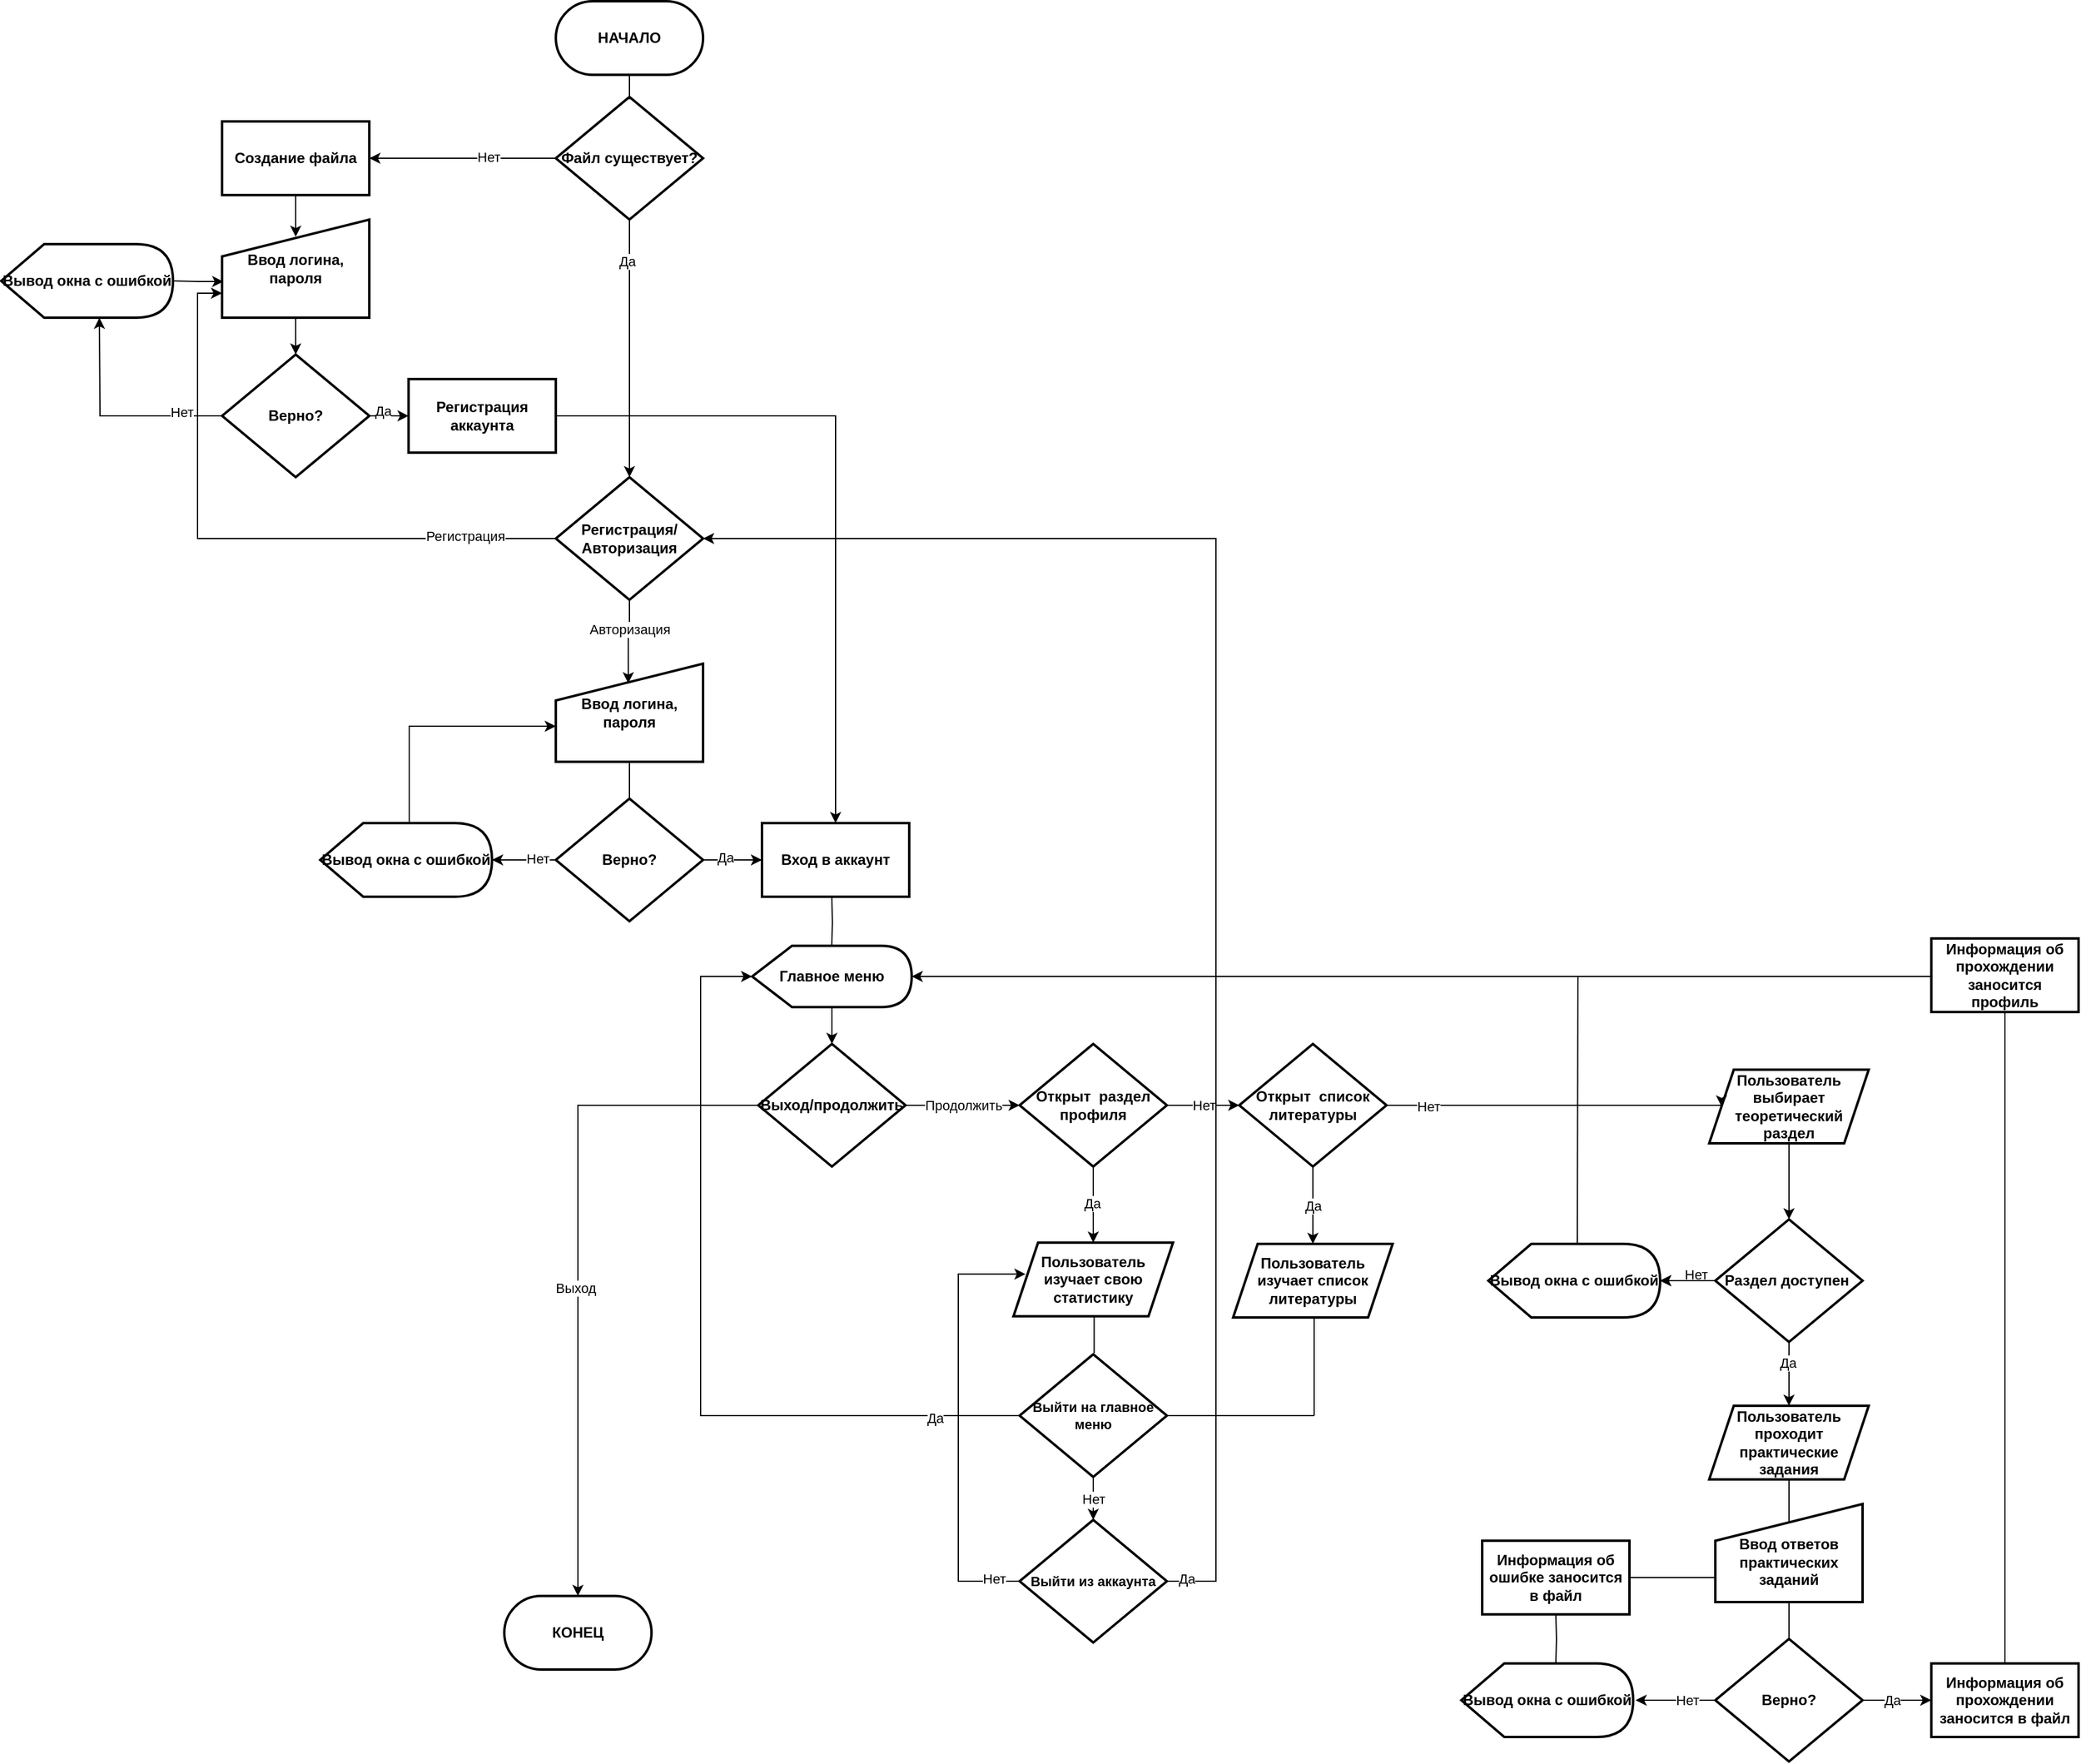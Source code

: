 <mxfile version="20.0.3" type="device"><diagram id="C5RBs43oDa-KdzZeNtuy" name="Page-1"><mxGraphModel dx="1619" dy="320" grid="1" gridSize="10" guides="1" tooltips="1" connect="1" arrows="1" fold="1" page="1" pageScale="1" pageWidth="1169" pageHeight="1654" math="0" shadow="0"><root><mxCell id="WIyWlLk6GJQsqaUBKTNV-0"/><mxCell id="WIyWlLk6GJQsqaUBKTNV-1" parent="WIyWlLk6GJQsqaUBKTNV-0"/><mxCell id="YVYm1b1ZMtZoOZqqxxiT-14" style="edgeStyle=orthogonalEdgeStyle;rounded=0;orthogonalLoop=1;jettySize=auto;html=1;entryX=0.5;entryY=0;entryDx=0;entryDy=0;fontStyle=1" parent="WIyWlLk6GJQsqaUBKTNV-1" source="YVYm1b1ZMtZoOZqqxxiT-1" target="YVYm1b1ZMtZoOZqqxxiT-7" edge="1"><mxGeometry relative="1" as="geometry"/></mxCell><mxCell id="YVYm1b1ZMtZoOZqqxxiT-67" value="Да" style="edgeLabel;html=1;align=center;verticalAlign=middle;resizable=0;points=[];" parent="YVYm1b1ZMtZoOZqqxxiT-14" vertex="1" connectable="0"><mxGeometry x="-0.669" y="-2" relative="1" as="geometry"><mxPoint y="-1" as="offset"/></mxGeometry></mxCell><mxCell id="YVYm1b1ZMtZoOZqqxxiT-15" style="edgeStyle=orthogonalEdgeStyle;rounded=0;orthogonalLoop=1;jettySize=auto;html=1;fontStyle=1" parent="WIyWlLk6GJQsqaUBKTNV-1" source="YVYm1b1ZMtZoOZqqxxiT-1" target="YVYm1b1ZMtZoOZqqxxiT-3" edge="1"><mxGeometry relative="1" as="geometry"/></mxCell><mxCell id="YVYm1b1ZMtZoOZqqxxiT-70" value="Нет" style="edgeLabel;html=1;align=center;verticalAlign=middle;resizable=0;points=[];" parent="YVYm1b1ZMtZoOZqqxxiT-15" vertex="1" connectable="0"><mxGeometry x="-0.278" y="-1" relative="1" as="geometry"><mxPoint as="offset"/></mxGeometry></mxCell><mxCell id="YVYm1b1ZMtZoOZqqxxiT-1" value="Файл существует?" style="rhombus;whiteSpace=wrap;html=1;strokeWidth=2;fontStyle=1" parent="WIyWlLk6GJQsqaUBKTNV-1" vertex="1"><mxGeometry x="392" y="88" width="120" height="100" as="geometry"/></mxCell><mxCell id="YVYm1b1ZMtZoOZqqxxiT-17" style="edgeStyle=orthogonalEdgeStyle;rounded=0;orthogonalLoop=1;jettySize=auto;html=1;endArrow=none;endFill=0;fontStyle=1" parent="WIyWlLk6GJQsqaUBKTNV-1" source="YVYm1b1ZMtZoOZqqxxiT-3" edge="1"><mxGeometry relative="1" as="geometry"><mxPoint x="180" y="190" as="targetPoint"/></mxGeometry></mxCell><mxCell id="YVYm1b1ZMtZoOZqqxxiT-3" value="&lt;div&gt;Создание файла&lt;/div&gt;" style="rounded=0;whiteSpace=wrap;html=1;strokeWidth=2;fontStyle=1" parent="WIyWlLk6GJQsqaUBKTNV-1" vertex="1"><mxGeometry x="120" y="108" width="120" height="60" as="geometry"/></mxCell><mxCell id="KTK_B3BRGjCF4ei83WkS-2" style="edgeStyle=orthogonalEdgeStyle;rounded=0;orthogonalLoop=1;jettySize=auto;html=1;exitX=0.5;exitY=1;exitDx=0;exitDy=0;entryX=0.5;entryY=0;entryDx=0;entryDy=0;" parent="WIyWlLk6GJQsqaUBKTNV-1" source="YVYm1b1ZMtZoOZqqxxiT-4" target="YVYm1b1ZMtZoOZqqxxiT-5" edge="1"><mxGeometry relative="1" as="geometry"/></mxCell><mxCell id="YVYm1b1ZMtZoOZqqxxiT-4" value="&lt;div&gt;Ввод логина, пароля&lt;/div&gt;" style="shape=manualInput;whiteSpace=wrap;html=1;strokeWidth=2;fontStyle=1" parent="WIyWlLk6GJQsqaUBKTNV-1" vertex="1"><mxGeometry x="120" y="188" width="120" height="80" as="geometry"/></mxCell><mxCell id="YVYm1b1ZMtZoOZqqxxiT-18" style="edgeStyle=orthogonalEdgeStyle;rounded=0;orthogonalLoop=1;jettySize=auto;html=1;endArrow=classic;endFill=1;fontStyle=1" parent="WIyWlLk6GJQsqaUBKTNV-1" source="YVYm1b1ZMtZoOZqqxxiT-5" target="YVYm1b1ZMtZoOZqqxxiT-10" edge="1"><mxGeometry relative="1" as="geometry"><Array as="points"><mxPoint x="250" y="348"/><mxPoint x="250" y="348"/></Array></mxGeometry></mxCell><mxCell id="YVYm1b1ZMtZoOZqqxxiT-68" value="Да" style="edgeLabel;html=1;align=center;verticalAlign=middle;resizable=0;points=[];" parent="YVYm1b1ZMtZoOZqqxxiT-18" vertex="1" connectable="0"><mxGeometry x="-0.299" relative="1" as="geometry"><mxPoint y="-4" as="offset"/></mxGeometry></mxCell><mxCell id="KTK_B3BRGjCF4ei83WkS-6" style="edgeStyle=orthogonalEdgeStyle;rounded=0;orthogonalLoop=1;jettySize=auto;html=1;exitX=0;exitY=0.5;exitDx=0;exitDy=0;entryX=0.5;entryY=1;entryDx=0;entryDy=0;" parent="WIyWlLk6GJQsqaUBKTNV-1" source="YVYm1b1ZMtZoOZqqxxiT-5" edge="1"><mxGeometry relative="1" as="geometry"><mxPoint x="20" y="268.0" as="targetPoint"/></mxGeometry></mxCell><mxCell id="YVYm1b1ZMtZoOZqqxxiT-5" value="&lt;div&gt;Верно?&lt;/div&gt;" style="rhombus;whiteSpace=wrap;html=1;strokeWidth=2;fontStyle=1" parent="WIyWlLk6GJQsqaUBKTNV-1" vertex="1"><mxGeometry x="120" y="298" width="120" height="100" as="geometry"/></mxCell><mxCell id="YVYm1b1ZMtZoOZqqxxiT-6" value="Вход в аккаунт" style="rounded=0;whiteSpace=wrap;html=1;strokeWidth=2;fontStyle=1" parent="WIyWlLk6GJQsqaUBKTNV-1" vertex="1"><mxGeometry x="560" y="680" width="120" height="60" as="geometry"/></mxCell><mxCell id="YVYm1b1ZMtZoOZqqxxiT-21" style="edgeStyle=orthogonalEdgeStyle;rounded=0;orthogonalLoop=1;jettySize=auto;html=1;endArrow=classic;endFill=1;fontStyle=1;entryX=0.492;entryY=0.2;entryDx=0;entryDy=0;entryPerimeter=0;" parent="WIyWlLk6GJQsqaUBKTNV-1" source="YVYm1b1ZMtZoOZqqxxiT-7" target="YVYm1b1ZMtZoOZqqxxiT-8" edge="1"><mxGeometry relative="1" as="geometry"/></mxCell><mxCell id="YVYm1b1ZMtZoOZqqxxiT-65" value="Авторизация" style="edgeLabel;html=1;align=center;verticalAlign=middle;resizable=0;points=[];" parent="YVYm1b1ZMtZoOZqqxxiT-21" vertex="1" connectable="0"><mxGeometry x="-0.302" relative="1" as="geometry"><mxPoint as="offset"/></mxGeometry></mxCell><mxCell id="KTK_B3BRGjCF4ei83WkS-11" style="edgeStyle=orthogonalEdgeStyle;rounded=0;orthogonalLoop=1;jettySize=auto;html=1;exitX=0;exitY=0.5;exitDx=0;exitDy=0;entryX=0;entryY=0.75;entryDx=0;entryDy=0;" parent="WIyWlLk6GJQsqaUBKTNV-1" source="YVYm1b1ZMtZoOZqqxxiT-7" target="YVYm1b1ZMtZoOZqqxxiT-4" edge="1"><mxGeometry relative="1" as="geometry"/></mxCell><mxCell id="YVYm1b1ZMtZoOZqqxxiT-7" value="&lt;div&gt;Регистрация/&lt;/div&gt;&lt;div&gt;Авторизация&lt;/div&gt;" style="rhombus;whiteSpace=wrap;html=1;strokeWidth=2;fontStyle=1" parent="WIyWlLk6GJQsqaUBKTNV-1" vertex="1"><mxGeometry x="392" y="398" width="120" height="100" as="geometry"/></mxCell><mxCell id="YVYm1b1ZMtZoOZqqxxiT-23" style="edgeStyle=orthogonalEdgeStyle;rounded=0;orthogonalLoop=1;jettySize=auto;html=1;endArrow=none;endFill=0;fontStyle=1" parent="WIyWlLk6GJQsqaUBKTNV-1" source="YVYm1b1ZMtZoOZqqxxiT-8" target="YVYm1b1ZMtZoOZqqxxiT-9" edge="1"><mxGeometry relative="1" as="geometry"/></mxCell><mxCell id="YVYm1b1ZMtZoOZqqxxiT-8" value="&lt;div&gt;Ввод логина, пароля&lt;/div&gt;" style="shape=manualInput;whiteSpace=wrap;html=1;strokeWidth=2;fontStyle=1" parent="WIyWlLk6GJQsqaUBKTNV-1" vertex="1"><mxGeometry x="392" y="550" width="120" height="80" as="geometry"/></mxCell><mxCell id="YVYm1b1ZMtZoOZqqxxiT-24" style="edgeStyle=orthogonalEdgeStyle;rounded=0;orthogonalLoop=1;jettySize=auto;html=1;endArrow=classic;endFill=1;fontStyle=1;entryX=1;entryY=0.5;entryDx=0;entryDy=0;" parent="WIyWlLk6GJQsqaUBKTNV-1" source="YVYm1b1ZMtZoOZqqxxiT-9" edge="1"><mxGeometry relative="1" as="geometry"><mxPoint x="340" y="710" as="targetPoint"/><Array as="points"><mxPoint x="350" y="710"/><mxPoint x="350" y="710"/></Array></mxGeometry></mxCell><mxCell id="YVYm1b1ZMtZoOZqqxxiT-64" value="Нет" style="edgeLabel;html=1;align=center;verticalAlign=middle;resizable=0;points=[];" parent="YVYm1b1ZMtZoOZqqxxiT-24" vertex="1" connectable="0"><mxGeometry x="-0.773" y="-1" relative="1" as="geometry"><mxPoint x="-9" as="offset"/></mxGeometry></mxCell><mxCell id="YVYm1b1ZMtZoOZqqxxiT-25" style="edgeStyle=orthogonalEdgeStyle;rounded=0;orthogonalLoop=1;jettySize=auto;html=1;endArrow=classic;endFill=1;fontStyle=1" parent="WIyWlLk6GJQsqaUBKTNV-1" source="YVYm1b1ZMtZoOZqqxxiT-9" target="YVYm1b1ZMtZoOZqqxxiT-6" edge="1"><mxGeometry relative="1" as="geometry"/></mxCell><mxCell id="YVYm1b1ZMtZoOZqqxxiT-63" value="Да" style="edgeLabel;html=1;align=center;verticalAlign=middle;resizable=0;points=[];" parent="YVYm1b1ZMtZoOZqqxxiT-25" vertex="1" connectable="0"><mxGeometry x="-0.262" y="2" relative="1" as="geometry"><mxPoint as="offset"/></mxGeometry></mxCell><mxCell id="YVYm1b1ZMtZoOZqqxxiT-9" value="&lt;div&gt;Верно?&lt;/div&gt;" style="rhombus;whiteSpace=wrap;html=1;strokeWidth=2;fontStyle=1" parent="WIyWlLk6GJQsqaUBKTNV-1" vertex="1"><mxGeometry x="392" y="660" width="120" height="100" as="geometry"/></mxCell><mxCell id="KTK_B3BRGjCF4ei83WkS-15" style="edgeStyle=orthogonalEdgeStyle;rounded=0;orthogonalLoop=1;jettySize=auto;html=1;exitX=1;exitY=0.5;exitDx=0;exitDy=0;entryX=0.5;entryY=0;entryDx=0;entryDy=0;" parent="WIyWlLk6GJQsqaUBKTNV-1" source="YVYm1b1ZMtZoOZqqxxiT-10" target="YVYm1b1ZMtZoOZqqxxiT-6" edge="1"><mxGeometry relative="1" as="geometry"/></mxCell><mxCell id="YVYm1b1ZMtZoOZqqxxiT-10" value="&lt;div&gt;Регистрация аккаунта&lt;/div&gt;" style="rounded=0;whiteSpace=wrap;html=1;strokeWidth=2;fontStyle=1" parent="WIyWlLk6GJQsqaUBKTNV-1" vertex="1"><mxGeometry x="272" y="318" width="120" height="60" as="geometry"/></mxCell><mxCell id="YVYm1b1ZMtZoOZqqxxiT-27" style="edgeStyle=none;rounded=0;orthogonalLoop=1;jettySize=auto;html=1;entryX=0.5;entryY=0;entryDx=0;entryDy=0;endArrow=none;endFill=0;fontStyle=1" parent="WIyWlLk6GJQsqaUBKTNV-1" source="YVYm1b1ZMtZoOZqqxxiT-11" target="YVYm1b1ZMtZoOZqqxxiT-12" edge="1"><mxGeometry relative="1" as="geometry"/></mxCell><mxCell id="KTK_B3BRGjCF4ei83WkS-16" value="" style="edgeStyle=orthogonalEdgeStyle;rounded=0;orthogonalLoop=1;jettySize=auto;html=1;" parent="WIyWlLk6GJQsqaUBKTNV-1" source="YVYm1b1ZMtZoOZqqxxiT-11" target="YVYm1b1ZMtZoOZqqxxiT-12" edge="1"><mxGeometry relative="1" as="geometry"/></mxCell><mxCell id="YVYm1b1ZMtZoOZqqxxiT-11" value="&lt;div&gt;Главное меню&lt;/div&gt;" style="shape=display;whiteSpace=wrap;html=1;strokeWidth=2;fontStyle=1" parent="WIyWlLk6GJQsqaUBKTNV-1" vertex="1"><mxGeometry x="552" y="780" width="130" height="50" as="geometry"/></mxCell><mxCell id="YVYm1b1ZMtZoOZqqxxiT-57" style="edgeStyle=orthogonalEdgeStyle;rounded=0;orthogonalLoop=1;jettySize=auto;html=1;endArrow=classic;endFill=1;fontStyle=1" parent="WIyWlLk6GJQsqaUBKTNV-1" source="YVYm1b1ZMtZoOZqqxxiT-12" target="YVYm1b1ZMtZoOZqqxxiT-54" edge="1"><mxGeometry relative="1" as="geometry"/></mxCell><mxCell id="mgGoB5hbopidkz6r_Nkw-17" value="Выход" style="edgeLabel;html=1;align=center;verticalAlign=middle;resizable=0;points=[];" vertex="1" connectable="0" parent="YVYm1b1ZMtZoOZqqxxiT-57"><mxGeometry x="0.082" y="-2" relative="1" as="geometry"><mxPoint as="offset"/></mxGeometry></mxCell><mxCell id="mgGoB5hbopidkz6r_Nkw-1" value="Продолжить" style="edgeStyle=orthogonalEdgeStyle;rounded=0;orthogonalLoop=1;jettySize=auto;html=1;exitX=1;exitY=0.5;exitDx=0;exitDy=0;entryX=0;entryY=0.5;entryDx=0;entryDy=0;" edge="1" parent="WIyWlLk6GJQsqaUBKTNV-1" source="YVYm1b1ZMtZoOZqqxxiT-12" target="mgGoB5hbopidkz6r_Nkw-0"><mxGeometry relative="1" as="geometry"/></mxCell><mxCell id="YVYm1b1ZMtZoOZqqxxiT-12" value="&lt;div&gt;Выход/продолжить&lt;/div&gt;" style="rhombus;whiteSpace=wrap;html=1;strokeWidth=2;fontStyle=1" parent="WIyWlLk6GJQsqaUBKTNV-1" vertex="1"><mxGeometry x="557" y="860" width="120" height="100" as="geometry"/></mxCell><mxCell id="KTK_B3BRGjCF4ei83WkS-28" style="edgeStyle=orthogonalEdgeStyle;rounded=0;orthogonalLoop=1;jettySize=auto;html=1;exitX=0.5;exitY=1;exitDx=0;exitDy=0;entryX=0.5;entryY=0;entryDx=0;entryDy=0;" parent="WIyWlLk6GJQsqaUBKTNV-1" source="YVYm1b1ZMtZoOZqqxxiT-28" target="KTK_B3BRGjCF4ei83WkS-27" edge="1"><mxGeometry relative="1" as="geometry"/></mxCell><mxCell id="YVYm1b1ZMtZoOZqqxxiT-28" value="Пользователь выбирает теоретический раздел" style="shape=parallelogram;perimeter=parallelogramPerimeter;whiteSpace=wrap;html=1;fixedSize=1;strokeWidth=2;fontStyle=1" parent="WIyWlLk6GJQsqaUBKTNV-1" vertex="1"><mxGeometry x="1332" y="881" width="130" height="60" as="geometry"/></mxCell><mxCell id="YVYm1b1ZMtZoOZqqxxiT-29" value="Пользователь проходит практические задания" style="shape=parallelogram;perimeter=parallelogramPerimeter;whiteSpace=wrap;html=1;fixedSize=1;strokeWidth=2;fontStyle=1" parent="WIyWlLk6GJQsqaUBKTNV-1" vertex="1"><mxGeometry x="1332" y="1155" width="130" height="60" as="geometry"/></mxCell><mxCell id="YVYm1b1ZMtZoOZqqxxiT-39" style="edgeStyle=orthogonalEdgeStyle;rounded=0;orthogonalLoop=1;jettySize=auto;html=1;endArrow=none;endFill=0;fontStyle=1" parent="WIyWlLk6GJQsqaUBKTNV-1" source="YVYm1b1ZMtZoOZqqxxiT-30" target="YVYm1b1ZMtZoOZqqxxiT-31" edge="1"><mxGeometry relative="1" as="geometry"/></mxCell><mxCell id="YVYm1b1ZMtZoOZqqxxiT-30" value="&lt;div&gt;&lt;br&gt;&lt;/div&gt;&lt;div&gt;Ввод ответов практических заданий&lt;/div&gt;" style="shape=manualInput;whiteSpace=wrap;html=1;strokeWidth=2;fontStyle=1" parent="WIyWlLk6GJQsqaUBKTNV-1" vertex="1"><mxGeometry x="1337" y="1235" width="120" height="80" as="geometry"/></mxCell><mxCell id="YVYm1b1ZMtZoOZqqxxiT-38" style="edgeStyle=orthogonalEdgeStyle;rounded=0;orthogonalLoop=1;jettySize=auto;html=1;endArrow=classic;endFill=1;fontStyle=1" parent="WIyWlLk6GJQsqaUBKTNV-1" source="YVYm1b1ZMtZoOZqqxxiT-31" edge="1"><mxGeometry relative="1" as="geometry"><mxPoint x="1272" y="1395.0" as="targetPoint"/></mxGeometry></mxCell><mxCell id="YVYm1b1ZMtZoOZqqxxiT-71" value="Нет" style="edgeLabel;html=1;align=center;verticalAlign=middle;resizable=0;points=[];" parent="YVYm1b1ZMtZoOZqqxxiT-38" vertex="1" connectable="0"><mxGeometry x="-0.292" relative="1" as="geometry"><mxPoint as="offset"/></mxGeometry></mxCell><mxCell id="KTK_B3BRGjCF4ei83WkS-24" style="edgeStyle=orthogonalEdgeStyle;rounded=0;orthogonalLoop=1;jettySize=auto;html=1;exitX=1;exitY=0.5;exitDx=0;exitDy=0;entryX=0;entryY=0.5;entryDx=0;entryDy=0;" parent="WIyWlLk6GJQsqaUBKTNV-1" source="YVYm1b1ZMtZoOZqqxxiT-31" target="YVYm1b1ZMtZoOZqqxxiT-46" edge="1"><mxGeometry relative="1" as="geometry"/></mxCell><mxCell id="YVYm1b1ZMtZoOZqqxxiT-31" value="&lt;div&gt;Верно?&lt;/div&gt;" style="rhombus;whiteSpace=wrap;html=1;strokeWidth=2;fontStyle=1" parent="WIyWlLk6GJQsqaUBKTNV-1" vertex="1"><mxGeometry x="1337" y="1345" width="120" height="100" as="geometry"/></mxCell><mxCell id="YVYm1b1ZMtZoOZqqxxiT-44" style="edgeStyle=orthogonalEdgeStyle;rounded=0;orthogonalLoop=1;jettySize=auto;html=1;entryX=0.5;entryY=1;entryDx=0;entryDy=0;endArrow=none;endFill=0;fontStyle=1" parent="WIyWlLk6GJQsqaUBKTNV-1" target="YVYm1b1ZMtZoOZqqxxiT-43" edge="1"><mxGeometry relative="1" as="geometry"><mxPoint x="1207" y="1365.0" as="sourcePoint"/></mxGeometry></mxCell><mxCell id="YVYm1b1ZMtZoOZqqxxiT-45" style="edgeStyle=orthogonalEdgeStyle;rounded=0;orthogonalLoop=1;jettySize=auto;html=1;entryX=0;entryY=0.75;entryDx=0;entryDy=0;endArrow=none;endFill=0;fontStyle=1" parent="WIyWlLk6GJQsqaUBKTNV-1" source="YVYm1b1ZMtZoOZqqxxiT-43" target="YVYm1b1ZMtZoOZqqxxiT-30" edge="1"><mxGeometry relative="1" as="geometry"/></mxCell><mxCell id="YVYm1b1ZMtZoOZqqxxiT-43" value="Информация об ошибке заносится в файл" style="rounded=0;whiteSpace=wrap;html=1;strokeWidth=2;fontStyle=1" parent="WIyWlLk6GJQsqaUBKTNV-1" vertex="1"><mxGeometry x="1147" y="1265" width="120" height="60" as="geometry"/></mxCell><mxCell id="KTK_B3BRGjCF4ei83WkS-26" style="edgeStyle=orthogonalEdgeStyle;rounded=0;orthogonalLoop=1;jettySize=auto;html=1;exitX=0.5;exitY=0;exitDx=0;exitDy=0;entryX=1;entryY=0.5;entryDx=0;entryDy=0;entryPerimeter=0;" parent="WIyWlLk6GJQsqaUBKTNV-1" source="YVYm1b1ZMtZoOZqqxxiT-46" target="YVYm1b1ZMtZoOZqqxxiT-11" edge="1"><mxGeometry relative="1" as="geometry"/></mxCell><mxCell id="YVYm1b1ZMtZoOZqqxxiT-46" value="Информация об прохождении заносится в файл" style="rounded=0;whiteSpace=wrap;html=1;strokeWidth=2;fontStyle=1" parent="WIyWlLk6GJQsqaUBKTNV-1" vertex="1"><mxGeometry x="1513" y="1365" width="120" height="60" as="geometry"/></mxCell><mxCell id="YVYm1b1ZMtZoOZqqxxiT-54" value="КОНЕЦ" style="rounded=1;whiteSpace=wrap;html=1;strokeWidth=2;arcSize=50;fontStyle=1" parent="WIyWlLk6GJQsqaUBKTNV-1" vertex="1"><mxGeometry x="350" y="1310" width="120" height="60" as="geometry"/></mxCell><mxCell id="YVYm1b1ZMtZoOZqqxxiT-56" style="edgeStyle=orthogonalEdgeStyle;rounded=0;orthogonalLoop=1;jettySize=auto;html=1;entryX=0.5;entryY=0;entryDx=0;entryDy=0;endArrow=none;endFill=0;fontStyle=1" parent="WIyWlLk6GJQsqaUBKTNV-1" source="YVYm1b1ZMtZoOZqqxxiT-55" target="YVYm1b1ZMtZoOZqqxxiT-1" edge="1"><mxGeometry relative="1" as="geometry"/></mxCell><mxCell id="YVYm1b1ZMtZoOZqqxxiT-55" value="НАЧАЛО" style="rounded=1;whiteSpace=wrap;html=1;strokeWidth=2;arcSize=50;fontStyle=1" parent="WIyWlLk6GJQsqaUBKTNV-1" vertex="1"><mxGeometry x="392" y="10" width="120" height="60" as="geometry"/></mxCell><mxCell id="KTK_B3BRGjCF4ei83WkS-3" style="edgeStyle=orthogonalEdgeStyle;rounded=0;orthogonalLoop=1;jettySize=auto;html=1;exitX=0;exitY=0;exitDx=72.5;exitDy=0;entryX=0;entryY=0.638;entryDx=0;entryDy=0;entryPerimeter=0;exitPerimeter=0;" parent="WIyWlLk6GJQsqaUBKTNV-1" source="KTK_B3BRGjCF4ei83WkS-18" target="YVYm1b1ZMtZoOZqqxxiT-8" edge="1"><mxGeometry relative="1" as="geometry"><mxPoint x="280" y="680" as="sourcePoint"/></mxGeometry></mxCell><mxCell id="KTK_B3BRGjCF4ei83WkS-1" style="edgeStyle=orthogonalEdgeStyle;rounded=0;orthogonalLoop=1;jettySize=auto;html=1;exitX=0.5;exitY=0;exitDx=0;exitDy=0;entryX=0.5;entryY=0.175;entryDx=0;entryDy=0;entryPerimeter=0;" parent="WIyWlLk6GJQsqaUBKTNV-1" source="YVYm1b1ZMtZoOZqqxxiT-4" target="YVYm1b1ZMtZoOZqqxxiT-4" edge="1"><mxGeometry relative="1" as="geometry"/></mxCell><mxCell id="KTK_B3BRGjCF4ei83WkS-10" style="edgeStyle=orthogonalEdgeStyle;rounded=0;orthogonalLoop=1;jettySize=auto;html=1;exitX=1;exitY=0.5;exitDx=0;exitDy=0;entryX=0.008;entryY=0.632;entryDx=0;entryDy=0;entryPerimeter=0;" parent="WIyWlLk6GJQsqaUBKTNV-1" target="YVYm1b1ZMtZoOZqqxxiT-4" edge="1"><mxGeometry relative="1" as="geometry"><mxPoint x="80" y="238" as="sourcePoint"/></mxGeometry></mxCell><mxCell id="KTK_B3BRGjCF4ei83WkS-7" value="Нет" style="edgeLabel;html=1;align=center;verticalAlign=middle;resizable=0;points=[];" parent="WIyWlLk6GJQsqaUBKTNV-1" vertex="1" connectable="0"><mxGeometry x="261" y="358" as="geometry"><mxPoint x="-174" y="-13" as="offset"/></mxGeometry></mxCell><mxCell id="KTK_B3BRGjCF4ei83WkS-12" value="Регистрация" style="edgeLabel;html=1;align=center;verticalAlign=middle;resizable=0;points=[];" parent="WIyWlLk6GJQsqaUBKTNV-1" vertex="1" connectable="0"><mxGeometry x="319.999" y="352.0" as="geometry"><mxPoint x="-2" y="94" as="offset"/></mxGeometry></mxCell><mxCell id="KTK_B3BRGjCF4ei83WkS-14" style="edgeStyle=orthogonalEdgeStyle;rounded=0;orthogonalLoop=1;jettySize=auto;html=1;endArrow=none;endFill=0;fontStyle=1;entryX=0.5;entryY=0.179;entryDx=0;entryDy=0;entryPerimeter=0;exitX=0.5;exitY=1;exitDx=0;exitDy=0;" parent="WIyWlLk6GJQsqaUBKTNV-1" source="YVYm1b1ZMtZoOZqqxxiT-29" target="YVYm1b1ZMtZoOZqqxxiT-30" edge="1"><mxGeometry relative="1" as="geometry"><mxPoint x="1396.83" y="1085" as="sourcePoint"/><mxPoint x="1396.83" y="1115" as="targetPoint"/></mxGeometry></mxCell><mxCell id="KTK_B3BRGjCF4ei83WkS-17" style="edgeStyle=orthogonalEdgeStyle;rounded=0;orthogonalLoop=1;jettySize=auto;html=1;endArrow=none;endFill=0;fontStyle=1;entryX=0.499;entryY=0;entryDx=0;entryDy=0;entryPerimeter=0;" parent="WIyWlLk6GJQsqaUBKTNV-1" target="YVYm1b1ZMtZoOZqqxxiT-11" edge="1"><mxGeometry relative="1" as="geometry"><mxPoint x="616.92" y="740" as="sourcePoint"/><mxPoint x="616.92" y="770.0" as="targetPoint"/></mxGeometry></mxCell><mxCell id="KTK_B3BRGjCF4ei83WkS-18" value="&lt;div&gt;Вывод окна с ошибкой&lt;/div&gt;" style="shape=display;whiteSpace=wrap;html=1;strokeWidth=2;fontStyle=1" parent="WIyWlLk6GJQsqaUBKTNV-1" vertex="1"><mxGeometry x="200" y="680" width="140" height="60" as="geometry"/></mxCell><mxCell id="KTK_B3BRGjCF4ei83WkS-19" value="&lt;div&gt;Вывод окна с ошибкой&lt;/div&gt;" style="shape=display;whiteSpace=wrap;html=1;strokeWidth=2;fontStyle=1" parent="WIyWlLk6GJQsqaUBKTNV-1" vertex="1"><mxGeometry x="-60" y="208" width="140" height="60" as="geometry"/></mxCell><mxCell id="KTK_B3BRGjCF4ei83WkS-20" value="&lt;div&gt;Вывод окна с ошибкой&lt;/div&gt;" style="shape=display;whiteSpace=wrap;html=1;strokeWidth=2;fontStyle=1" parent="WIyWlLk6GJQsqaUBKTNV-1" vertex="1"><mxGeometry x="1130" y="1365" width="140" height="60" as="geometry"/></mxCell><mxCell id="KTK_B3BRGjCF4ei83WkS-23" value="Да" style="edgeLabel;html=1;align=center;verticalAlign=middle;resizable=0;points=[];" parent="WIyWlLk6GJQsqaUBKTNV-1" vertex="1" connectable="0"><mxGeometry x="1482.001" y="1397.0" as="geometry"><mxPoint x="-1" y="-2" as="offset"/></mxGeometry></mxCell><mxCell id="KTK_B3BRGjCF4ei83WkS-29" style="edgeStyle=orthogonalEdgeStyle;rounded=0;orthogonalLoop=1;jettySize=auto;html=1;exitX=0.5;exitY=1;exitDx=0;exitDy=0;entryX=0.5;entryY=0;entryDx=0;entryDy=0;" parent="WIyWlLk6GJQsqaUBKTNV-1" source="KTK_B3BRGjCF4ei83WkS-27" target="YVYm1b1ZMtZoOZqqxxiT-29" edge="1"><mxGeometry relative="1" as="geometry"/></mxCell><mxCell id="KTK_B3BRGjCF4ei83WkS-35" value="Да" style="edgeLabel;html=1;align=center;verticalAlign=middle;resizable=0;points=[];" parent="KTK_B3BRGjCF4ei83WkS-29" vertex="1" connectable="0"><mxGeometry x="-0.355" y="-1" relative="1" as="geometry"><mxPoint as="offset"/></mxGeometry></mxCell><mxCell id="KTK_B3BRGjCF4ei83WkS-31" style="edgeStyle=orthogonalEdgeStyle;rounded=0;orthogonalLoop=1;jettySize=auto;html=1;exitX=0;exitY=0.5;exitDx=0;exitDy=0;entryX=1;entryY=0.5;entryDx=0;entryDy=0;entryPerimeter=0;" parent="WIyWlLk6GJQsqaUBKTNV-1" source="KTK_B3BRGjCF4ei83WkS-27" target="KTK_B3BRGjCF4ei83WkS-30" edge="1"><mxGeometry relative="1" as="geometry"/></mxCell><mxCell id="KTK_B3BRGjCF4ei83WkS-32" value="Нет" style="edgeLabel;html=1;align=center;verticalAlign=middle;resizable=0;points=[];" parent="KTK_B3BRGjCF4ei83WkS-31" vertex="1" connectable="0"><mxGeometry x="-0.258" relative="1" as="geometry"><mxPoint y="-5" as="offset"/></mxGeometry></mxCell><mxCell id="KTK_B3BRGjCF4ei83WkS-34" value="" style="edgeStyle=orthogonalEdgeStyle;rounded=0;orthogonalLoop=1;jettySize=auto;html=1;" parent="WIyWlLk6GJQsqaUBKTNV-1" source="KTK_B3BRGjCF4ei83WkS-27" target="KTK_B3BRGjCF4ei83WkS-30" edge="1"><mxGeometry relative="1" as="geometry"/></mxCell><mxCell id="KTK_B3BRGjCF4ei83WkS-27" value="&lt;div&gt;Раздел доступен&amp;nbsp;&lt;/div&gt;" style="rhombus;whiteSpace=wrap;html=1;strokeWidth=2;fontStyle=1" parent="WIyWlLk6GJQsqaUBKTNV-1" vertex="1"><mxGeometry x="1337" y="1003" width="120" height="100" as="geometry"/></mxCell><mxCell id="KTK_B3BRGjCF4ei83WkS-30" value="&lt;div&gt;Вывод окна с ошибкой&lt;/div&gt;" style="shape=display;whiteSpace=wrap;html=1;strokeWidth=2;fontStyle=1" parent="WIyWlLk6GJQsqaUBKTNV-1" vertex="1"><mxGeometry x="1152" y="1023" width="140" height="60" as="geometry"/></mxCell><mxCell id="mgGoB5hbopidkz6r_Nkw-2" style="edgeStyle=orthogonalEdgeStyle;rounded=0;orthogonalLoop=1;jettySize=auto;html=1;exitX=1;exitY=0.5;exitDx=0;exitDy=0;" edge="1" parent="WIyWlLk6GJQsqaUBKTNV-1"><mxGeometry relative="1" as="geometry"><mxPoint x="1130.034" y="910.793" as="targetPoint"/><mxPoint x="1130" y="911" as="sourcePoint"/></mxGeometry></mxCell><mxCell id="mgGoB5hbopidkz6r_Nkw-4" value="Нет" style="edgeStyle=orthogonalEdgeStyle;rounded=0;orthogonalLoop=1;jettySize=auto;html=1;exitX=1;exitY=0.5;exitDx=0;exitDy=0;entryX=0;entryY=0.5;entryDx=0;entryDy=0;" edge="1" parent="WIyWlLk6GJQsqaUBKTNV-1" source="mgGoB5hbopidkz6r_Nkw-0" target="mgGoB5hbopidkz6r_Nkw-3"><mxGeometry relative="1" as="geometry"/></mxCell><mxCell id="mgGoB5hbopidkz6r_Nkw-7" style="edgeStyle=orthogonalEdgeStyle;rounded=0;orthogonalLoop=1;jettySize=auto;html=1;exitX=0.5;exitY=1;exitDx=0;exitDy=0;entryX=0.5;entryY=0;entryDx=0;entryDy=0;" edge="1" parent="WIyWlLk6GJQsqaUBKTNV-1" source="mgGoB5hbopidkz6r_Nkw-0" target="mgGoB5hbopidkz6r_Nkw-6"><mxGeometry relative="1" as="geometry"/></mxCell><mxCell id="mgGoB5hbopidkz6r_Nkw-8" value="Да" style="edgeLabel;html=1;align=center;verticalAlign=middle;resizable=0;points=[];" vertex="1" connectable="0" parent="mgGoB5hbopidkz6r_Nkw-7"><mxGeometry x="-0.055" y="-1" relative="1" as="geometry"><mxPoint as="offset"/></mxGeometry></mxCell><mxCell id="mgGoB5hbopidkz6r_Nkw-0" value="Открыт &amp;nbsp;раздел профиля" style="rhombus;whiteSpace=wrap;html=1;strokeWidth=2;fontStyle=1" vertex="1" parent="WIyWlLk6GJQsqaUBKTNV-1"><mxGeometry x="770" y="860" width="120" height="100" as="geometry"/></mxCell><mxCell id="mgGoB5hbopidkz6r_Nkw-30" style="edgeStyle=orthogonalEdgeStyle;rounded=0;orthogonalLoop=1;jettySize=auto;html=1;exitX=1;exitY=0.5;exitDx=0;exitDy=0;entryX=0;entryY=0.5;entryDx=0;entryDy=0;fontSize=11;" edge="1" parent="WIyWlLk6GJQsqaUBKTNV-1" source="mgGoB5hbopidkz6r_Nkw-3" target="YVYm1b1ZMtZoOZqqxxiT-28"><mxGeometry relative="1" as="geometry"><Array as="points"><mxPoint x="1342" y="910"/></Array></mxGeometry></mxCell><mxCell id="mgGoB5hbopidkz6r_Nkw-31" value="Нет" style="edgeLabel;html=1;align=center;verticalAlign=middle;resizable=0;points=[];fontSize=11;" vertex="1" connectable="0" parent="mgGoB5hbopidkz6r_Nkw-30"><mxGeometry x="-0.787" y="-2" relative="1" as="geometry"><mxPoint x="5" y="-1" as="offset"/></mxGeometry></mxCell><mxCell id="mgGoB5hbopidkz6r_Nkw-33" value="Да" style="edgeStyle=orthogonalEdgeStyle;rounded=0;orthogonalLoop=1;jettySize=auto;html=1;exitX=0.5;exitY=1;exitDx=0;exitDy=0;entryX=0.5;entryY=0;entryDx=0;entryDy=0;fontSize=11;" edge="1" parent="WIyWlLk6GJQsqaUBKTNV-1" source="mgGoB5hbopidkz6r_Nkw-3" target="mgGoB5hbopidkz6r_Nkw-32"><mxGeometry relative="1" as="geometry"/></mxCell><mxCell id="mgGoB5hbopidkz6r_Nkw-3" value="Открыт &amp;nbsp;список литературы" style="rhombus;whiteSpace=wrap;html=1;strokeWidth=2;fontStyle=1" vertex="1" parent="WIyWlLk6GJQsqaUBKTNV-1"><mxGeometry x="949" y="860" width="120" height="100" as="geometry"/></mxCell><mxCell id="mgGoB5hbopidkz6r_Nkw-6" value="Пользователь изучает свою статистику" style="shape=parallelogram;perimeter=parallelogramPerimeter;whiteSpace=wrap;html=1;fixedSize=1;strokeWidth=2;fontStyle=1" vertex="1" parent="WIyWlLk6GJQsqaUBKTNV-1"><mxGeometry x="765" y="1022" width="130" height="60" as="geometry"/></mxCell><mxCell id="mgGoB5hbopidkz6r_Nkw-18" style="edgeStyle=orthogonalEdgeStyle;rounded=0;orthogonalLoop=1;jettySize=auto;html=1;exitX=0;exitY=0.5;exitDx=0;exitDy=0;entryX=0;entryY=0.5;entryDx=0;entryDy=0;entryPerimeter=0;fontSize=11;" edge="1" parent="WIyWlLk6GJQsqaUBKTNV-1" source="mgGoB5hbopidkz6r_Nkw-9" target="YVYm1b1ZMtZoOZqqxxiT-11"><mxGeometry relative="1" as="geometry"><Array as="points"><mxPoint x="510" y="1163"/><mxPoint x="510" y="805"/></Array></mxGeometry></mxCell><mxCell id="mgGoB5hbopidkz6r_Nkw-19" value="Да" style="edgeLabel;html=1;align=center;verticalAlign=middle;resizable=0;points=[];fontSize=11;" vertex="1" connectable="0" parent="mgGoB5hbopidkz6r_Nkw-18"><mxGeometry x="-0.79" y="2" relative="1" as="geometry"><mxPoint as="offset"/></mxGeometry></mxCell><mxCell id="mgGoB5hbopidkz6r_Nkw-23" value="Нет" style="edgeStyle=orthogonalEdgeStyle;rounded=0;orthogonalLoop=1;jettySize=auto;html=1;exitX=0.5;exitY=1;exitDx=0;exitDy=0;entryX=0.5;entryY=0;entryDx=0;entryDy=0;fontSize=11;" edge="1" parent="WIyWlLk6GJQsqaUBKTNV-1" source="mgGoB5hbopidkz6r_Nkw-9" target="mgGoB5hbopidkz6r_Nkw-20"><mxGeometry relative="1" as="geometry"/></mxCell><mxCell id="mgGoB5hbopidkz6r_Nkw-9" value="&lt;div style=&quot;font-size: 11px;&quot;&gt;Выйти на главное меню&lt;/div&gt;" style="rhombus;whiteSpace=wrap;html=1;strokeWidth=2;fontStyle=1;fontSize=11;" vertex="1" parent="WIyWlLk6GJQsqaUBKTNV-1"><mxGeometry x="770" y="1113" width="120" height="100" as="geometry"/></mxCell><mxCell id="mgGoB5hbopidkz6r_Nkw-11" style="edgeStyle=orthogonalEdgeStyle;rounded=0;orthogonalLoop=1;jettySize=auto;html=1;endArrow=none;endFill=0;fontStyle=1" edge="1" parent="WIyWlLk6GJQsqaUBKTNV-1"><mxGeometry relative="1" as="geometry"><mxPoint x="830.719" y="1082" as="sourcePoint"/><mxPoint x="830.719" y="1112.024" as="targetPoint"/></mxGeometry></mxCell><mxCell id="mgGoB5hbopidkz6r_Nkw-26" style="edgeStyle=orthogonalEdgeStyle;rounded=0;orthogonalLoop=1;jettySize=auto;html=1;exitX=0;exitY=0.5;exitDx=0;exitDy=0;entryX=0.075;entryY=0.427;entryDx=0;entryDy=0;entryPerimeter=0;fontSize=11;" edge="1" parent="WIyWlLk6GJQsqaUBKTNV-1" source="mgGoB5hbopidkz6r_Nkw-20" target="mgGoB5hbopidkz6r_Nkw-6"><mxGeometry relative="1" as="geometry"><Array as="points"><mxPoint x="720" y="1298"/><mxPoint x="720" y="1048"/></Array></mxGeometry></mxCell><mxCell id="mgGoB5hbopidkz6r_Nkw-27" value="Нет" style="edgeLabel;html=1;align=center;verticalAlign=middle;resizable=0;points=[];fontSize=11;" vertex="1" connectable="0" parent="mgGoB5hbopidkz6r_Nkw-26"><mxGeometry x="-0.923" y="-2" relative="1" as="geometry"><mxPoint x="-8" as="offset"/></mxGeometry></mxCell><mxCell id="mgGoB5hbopidkz6r_Nkw-28" style="edgeStyle=orthogonalEdgeStyle;rounded=0;orthogonalLoop=1;jettySize=auto;html=1;exitX=1;exitY=0.5;exitDx=0;exitDy=0;entryX=1;entryY=0.5;entryDx=0;entryDy=0;fontSize=11;" edge="1" parent="WIyWlLk6GJQsqaUBKTNV-1" source="mgGoB5hbopidkz6r_Nkw-20" target="YVYm1b1ZMtZoOZqqxxiT-7"><mxGeometry relative="1" as="geometry"><Array as="points"><mxPoint x="930" y="1298"/><mxPoint x="930" y="448"/></Array></mxGeometry></mxCell><mxCell id="mgGoB5hbopidkz6r_Nkw-29" value="Да" style="edgeLabel;html=1;align=center;verticalAlign=middle;resizable=0;points=[];fontSize=11;" vertex="1" connectable="0" parent="mgGoB5hbopidkz6r_Nkw-28"><mxGeometry x="-0.976" y="2" relative="1" as="geometry"><mxPoint as="offset"/></mxGeometry></mxCell><mxCell id="mgGoB5hbopidkz6r_Nkw-20" value="&lt;div style=&quot;font-size: 11px;&quot;&gt;Выйти из аккаунта&lt;/div&gt;" style="rhombus;whiteSpace=wrap;html=1;strokeWidth=2;fontStyle=1;fontSize=11;" vertex="1" parent="WIyWlLk6GJQsqaUBKTNV-1"><mxGeometry x="770" y="1248" width="120" height="100" as="geometry"/></mxCell><mxCell id="mgGoB5hbopidkz6r_Nkw-32" value="Пользователь изучает список литературы" style="shape=parallelogram;perimeter=parallelogramPerimeter;whiteSpace=wrap;html=1;fixedSize=1;strokeWidth=2;fontStyle=1" vertex="1" parent="WIyWlLk6GJQsqaUBKTNV-1"><mxGeometry x="944" y="1023" width="130" height="60" as="geometry"/></mxCell><mxCell id="mgGoB5hbopidkz6r_Nkw-38" value="" style="endArrow=none;html=1;rounded=0;fontSize=11;entryX=0.5;entryY=1;entryDx=0;entryDy=0;" edge="1" parent="WIyWlLk6GJQsqaUBKTNV-1"><mxGeometry width="50" height="50" relative="1" as="geometry"><mxPoint x="1010" y="1163" as="sourcePoint"/><mxPoint x="1010" y="1083" as="targetPoint"/></mxGeometry></mxCell><mxCell id="mgGoB5hbopidkz6r_Nkw-40" value="" style="endArrow=none;html=1;rounded=0;fontSize=11;entryX=1;entryY=0.5;entryDx=0;entryDy=0;" edge="1" parent="WIyWlLk6GJQsqaUBKTNV-1" target="mgGoB5hbopidkz6r_Nkw-9"><mxGeometry width="50" height="50" relative="1" as="geometry"><mxPoint x="1010" y="1163" as="sourcePoint"/><mxPoint x="1010" y="1150" as="targetPoint"/></mxGeometry></mxCell><mxCell id="mgGoB5hbopidkz6r_Nkw-41" value="Информация об прохождении заносится профиль" style="rounded=0;whiteSpace=wrap;html=1;strokeWidth=2;fontStyle=1" vertex="1" parent="WIyWlLk6GJQsqaUBKTNV-1"><mxGeometry x="1513" y="774" width="120" height="60" as="geometry"/></mxCell><mxCell id="mgGoB5hbopidkz6r_Nkw-45" value="" style="endArrow=none;html=1;rounded=0;fontSize=11;exitX=0;exitY=0;exitDx=72.5;exitDy=0;exitPerimeter=0;" edge="1" parent="WIyWlLk6GJQsqaUBKTNV-1" source="KTK_B3BRGjCF4ei83WkS-30"><mxGeometry width="50" height="50" relative="1" as="geometry"><mxPoint x="1224.5" y="1018" as="sourcePoint"/><mxPoint x="1225" y="805" as="targetPoint"/></mxGeometry></mxCell></root></mxGraphModel></diagram></mxfile>